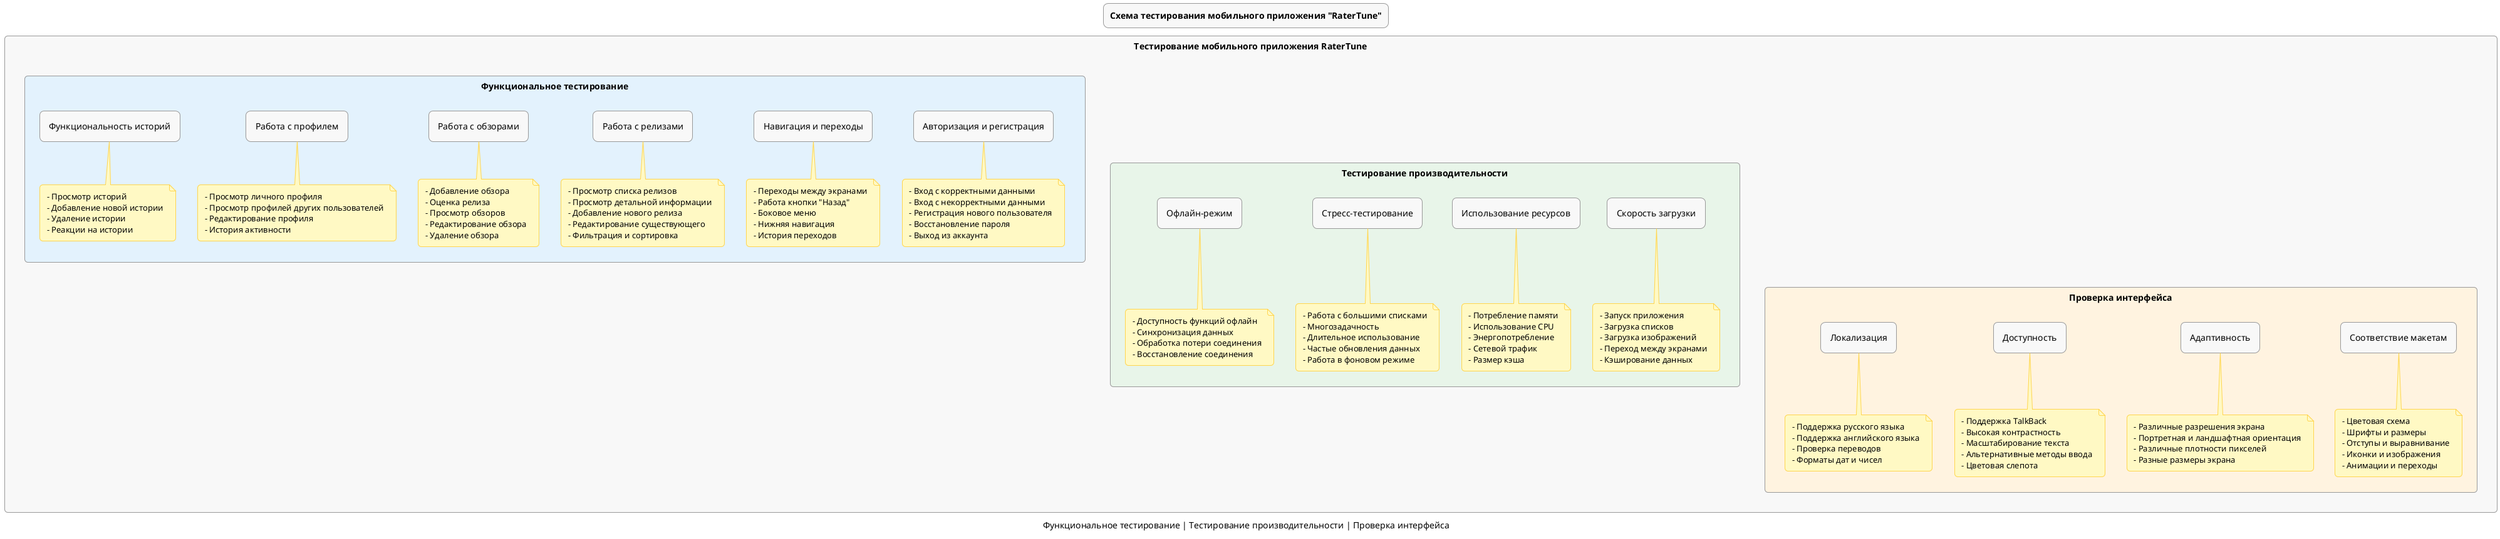 @startuml
skinparam backgroundColor white
skinparam DefaultFontName Arial
skinparam ArrowColor #666666
skinparam Shadowing false
skinparam Padding 5
skinparam roundcorner 10
skinparam titleBorderRoundCorner 15
skinparam titleBorderThickness 1
skinparam titleBorderColor #999999
skinparam titleBackgroundColor #F8F8F8

' Определение стилей
skinparam rectangle {
    BackgroundColor #F8F8F8
    BorderColor #999999
    BorderThickness 1
}

skinparam note {
    BackgroundColor #FFF9C4
    BorderColor #FFD54F
    BorderThickness 1
}

rectangle "Тестирование мобильного приложения RaterTune" as AppTesting {
    rectangle "Функциональное тестирование" as FunctionalTesting #E3F2FD {
        rectangle "Авторизация и регистрация" as AuthTesting
        note bottom of AuthTesting
        - Вход с корректными данными
        - Вход с некорректными данными
        - Регистрация нового пользователя
        - Восстановление пароля
        - Выход из аккаунта
        end note
        
        rectangle "Навигация и переходы" as NavigationTesting
        note bottom of NavigationTesting
        - Переходы между экранами
        - Работа кнопки "Назад"
        - Боковое меню
        - Нижняя навигация
        - История переходов
        end note
        
        rectangle "Работа с релизами" as ReleaseTesting
        note bottom of ReleaseTesting
        - Просмотр списка релизов
        - Просмотр детальной информации
        - Добавление нового релиза
        - Редактирование существующего
        - Фильтрация и сортировка
        end note
        
        rectangle "Работа с обзорами" as ReviewTesting
        note bottom of ReviewTesting
        - Добавление обзора
        - Оценка релиза
        - Просмотр обзоров
        - Редактирование обзора
        - Удаление обзора
        end note
        
        rectangle "Работа с профилем" as ProfileTesting
        note bottom of ProfileTesting
        - Просмотр личного профиля
        - Просмотр профилей других пользователей
        - Редактирование профиля
        - История активности
        end note
        
        rectangle "Функциональность историй" as StoryTesting
        note bottom of StoryTesting
        - Просмотр историй
        - Добавление новой истории
        - Удаление истории
        - Реакции на истории
        end note
    }
    
    rectangle "Тестирование производительности" as PerformanceTesting #E8F5E9 {
        rectangle "Скорость загрузки" as LoadSpeedTesting
        note bottom of LoadSpeedTesting
        - Запуск приложения
        - Загрузка списков
        - Загрузка изображений
        - Переход между экранами
        - Кэширование данных
        end note
        
        rectangle "Использование ресурсов" as ResourceTesting
        note bottom of ResourceTesting
        - Потребление памяти
        - Использование CPU
        - Энергопотребление
        - Сетевой трафик
        - Размер кэша
        end note
        
        rectangle "Стресс-тестирование" as StressTesting
        note bottom of StressTesting
        - Работа с большими списками
        - Многозадачность
        - Длительное использование
        - Частые обновления данных
        - Работа в фоновом режиме
        end note
        
        rectangle "Офлайн-режим" as OfflineTesting
        note bottom of OfflineTesting
        - Доступность функций офлайн
        - Синхронизация данных
        - Обработка потери соединения
        - Восстановление соединения
        end note
    }
    
    rectangle "Проверка интерфейса" as UITesting #FFF3E0 {
        rectangle "Соответствие макетам" as DesignTesting
        note bottom of DesignTesting
        - Цветовая схема
        - Шрифты и размеры
        - Отступы и выравнивание
        - Иконки и изображения
        - Анимации и переходы
        end note
        
        rectangle "Адаптивность" as ResponsiveTesting
        note bottom of ResponsiveTesting
        - Различные разрешения экрана
        - Портретная и ландшафтная ориентация
        - Различные плотности пикселей
        - Разные размеры экрана
        end note
        
        rectangle "Доступность" as AccessibilityTesting
        note bottom of AccessibilityTesting
        - Поддержка TalkBack
        - Высокая контрастность
        - Масштабирование текста
        - Альтернативные методы ввода
        - Цветовая слепота
        end note
        
        rectangle "Локализация" as LocalizationTesting
        note bottom of LocalizationTesting
        - Поддержка русского языка
        - Поддержка английского языка
        - Проверка переводов
        - Форматы дат и чисел
        end note
    }
}

' Связи между основными категориями, чтобы управлять размещением
FunctionalTesting -[hidden]-> PerformanceTesting
PerformanceTesting -[hidden]-> UITesting

title Схема тестирования мобильного приложения "RaterTune"
caption Функциональное тестирование | Тестирование производительности | Проверка интерфейса

@enduml 
